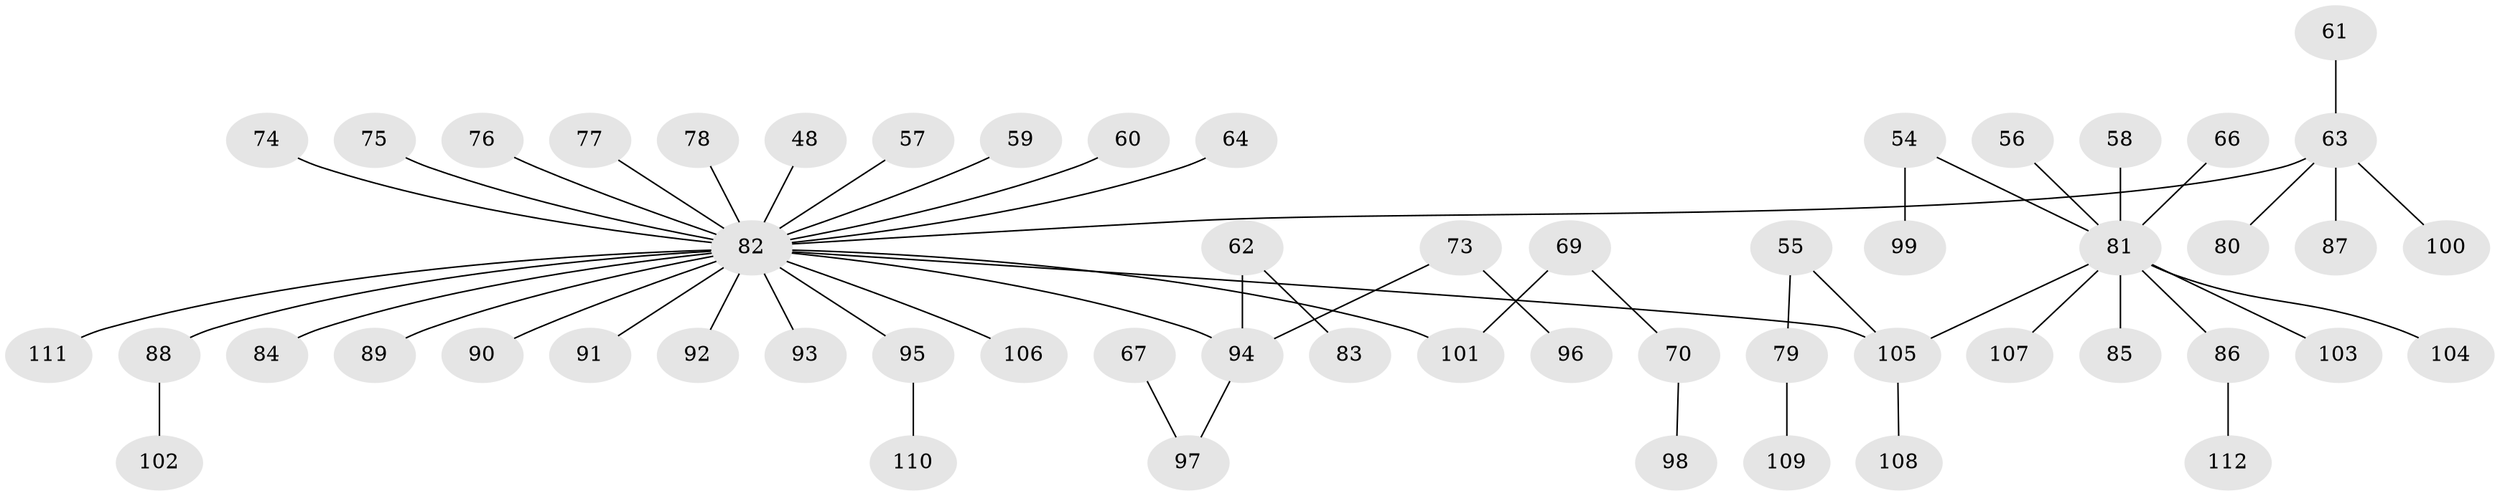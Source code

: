 // original degree distribution, {7: 0.008928571428571428, 3: 0.11607142857142858, 2: 0.25892857142857145, 4: 0.07142857142857142, 6: 0.044642857142857144, 1: 0.5}
// Generated by graph-tools (version 1.1) at 2025/53/03/09/25 04:53:05]
// undirected, 56 vertices, 55 edges
graph export_dot {
graph [start="1"]
  node [color=gray90,style=filled];
  48;
  54;
  55;
  56;
  57;
  58;
  59;
  60;
  61;
  62;
  63 [super="+51+53"];
  64;
  66;
  67;
  69;
  70;
  73;
  74;
  75;
  76;
  77;
  78;
  79;
  80;
  81 [super="+49+37+41"];
  82 [super="+2+1+3+5+9+15+42+40+38+27+17+35+21+46+29+36+50+43+52+72"];
  83;
  84;
  85;
  86;
  87;
  88;
  89;
  90;
  91;
  92;
  93;
  94 [super="+44"];
  95;
  96;
  97 [super="+65"];
  98;
  99;
  100;
  101 [super="+39+45"];
  102;
  103;
  104;
  105 [super="+71"];
  106;
  107;
  108;
  109;
  110;
  111;
  112;
  48 -- 82;
  54 -- 99;
  54 -- 81;
  55 -- 79;
  55 -- 105;
  56 -- 81;
  57 -- 82;
  58 -- 81;
  59 -- 82;
  60 -- 82;
  61 -- 63;
  62 -- 83;
  62 -- 94;
  63 -- 87;
  63 -- 80;
  63 -- 82;
  63 -- 100;
  64 -- 82;
  66 -- 81;
  67 -- 97;
  69 -- 70;
  69 -- 101;
  70 -- 98;
  73 -- 96;
  73 -- 94;
  74 -- 82;
  75 -- 82;
  76 -- 82;
  77 -- 82;
  78 -- 82;
  79 -- 109;
  81 -- 103;
  81 -- 86;
  81 -- 85;
  81 -- 104;
  81 -- 107;
  81 -- 105;
  82 -- 92;
  82 -- 106;
  82 -- 91;
  82 -- 95;
  82 -- 93;
  82 -- 90;
  82 -- 111;
  82 -- 84;
  82 -- 94;
  82 -- 88;
  82 -- 101;
  82 -- 89;
  82 -- 105;
  86 -- 112;
  88 -- 102;
  94 -- 97;
  95 -- 110;
  105 -- 108;
}
